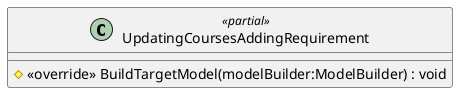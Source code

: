 @startuml
class UpdatingCoursesAddingRequirement <<partial>> {
    # <<override>> BuildTargetModel(modelBuilder:ModelBuilder) : void
}
@enduml

